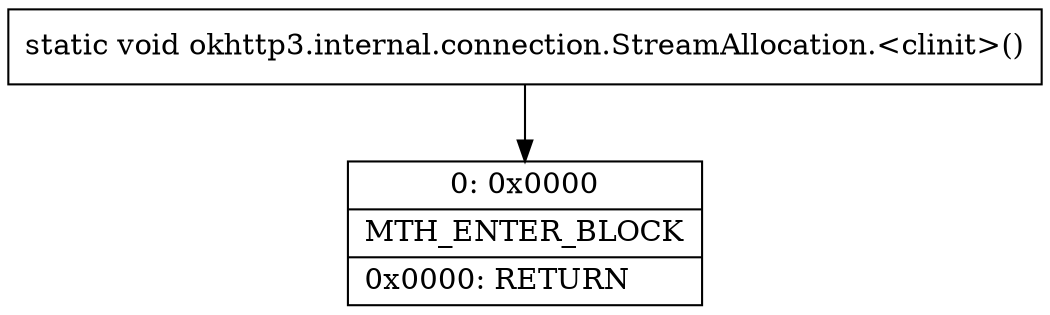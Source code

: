 digraph "CFG forokhttp3.internal.connection.StreamAllocation.\<clinit\>()V" {
Node_0 [shape=record,label="{0\:\ 0x0000|MTH_ENTER_BLOCK\l|0x0000: RETURN   \l}"];
MethodNode[shape=record,label="{static void okhttp3.internal.connection.StreamAllocation.\<clinit\>() }"];
MethodNode -> Node_0;
}

